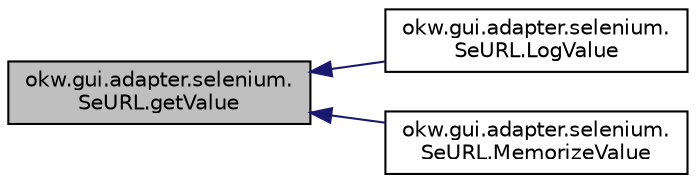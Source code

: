 digraph "okw.gui.adapter.selenium.SeURL.getValue"
{
 // INTERACTIVE_SVG=YES
  edge [fontname="Helvetica",fontsize="10",labelfontname="Helvetica",labelfontsize="10"];
  node [fontname="Helvetica",fontsize="10",shape=record];
  rankdir="LR";
  Node8 [label="okw.gui.adapter.selenium.\lSeURL.getValue",height=0.2,width=0.4,color="black", fillcolor="grey75", style="filled", fontcolor="black"];
  Node8 -> Node9 [dir="back",color="midnightblue",fontsize="10",style="solid",fontname="Helvetica"];
  Node9 [label="okw.gui.adapter.selenium.\lSeURL.LogValue",height=0.2,width=0.4,color="black", fillcolor="white", style="filled",URL="$classokw_1_1gui_1_1adapter_1_1selenium_1_1_se_u_r_l.html#af58f42ce320c5d10dcaaaf400b407bcd",tooltip="Ermittelt den Wert des Objktes für das Schlüsselwort Loggewert. "];
  Node8 -> Node10 [dir="back",color="midnightblue",fontsize="10",style="solid",fontname="Helvetica"];
  Node10 [label="okw.gui.adapter.selenium.\lSeURL.MemorizeValue",height=0.2,width=0.4,color="black", fillcolor="white", style="filled",URL="$classokw_1_1gui_1_1adapter_1_1selenium_1_1_se_u_r_l.html#a231e8f120770be513d3b68c572a878ef",tooltip="Ermittelt den Wert, im Allgemeinen den textuellen Inhalt eines Objektes für das Schlüsselwort MerkeWe..."];
}
